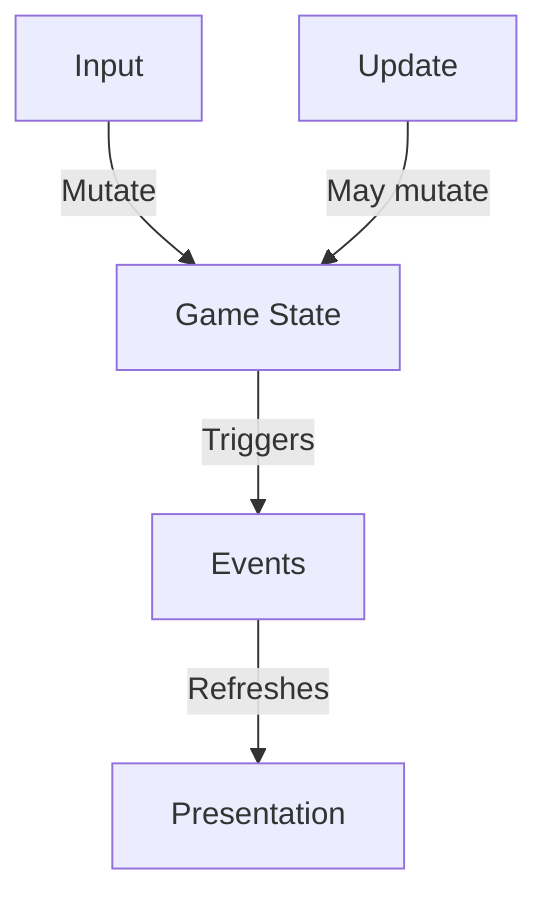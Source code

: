 graph TD
    A[Input] -->|Mutate| B[Game State]
    B -->|Triggers| C[Events]
    C -->|Refreshes| D[Presentation]
    E[Update] -->|May mutate| B